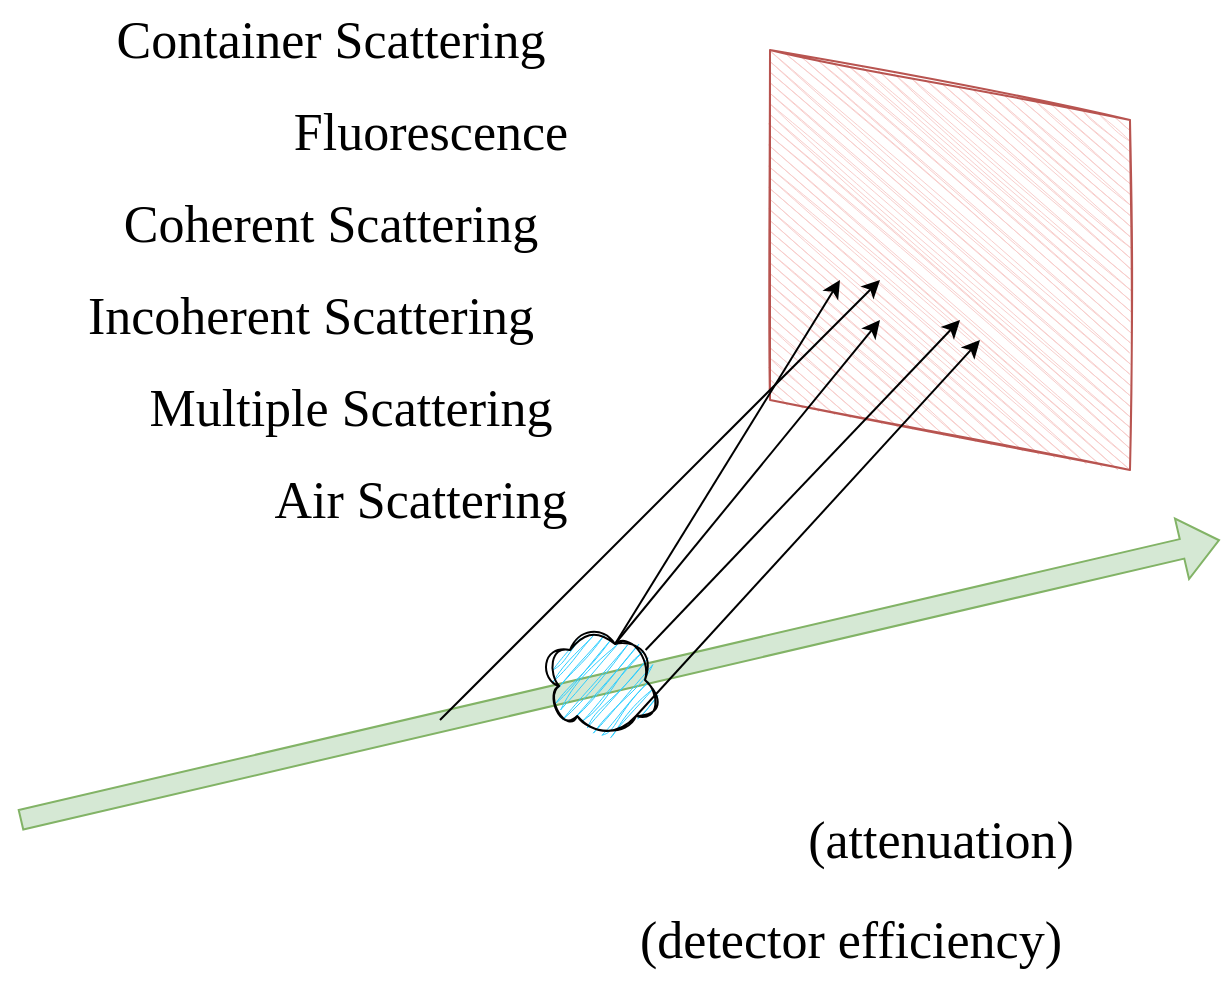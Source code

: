 <mxfile version="20.8.16" type="github">
  <diagram name="Page-1" id="qZn8wsPpPrlKjOJCO_ds">
    <mxGraphModel dx="1194" dy="686" grid="1" gridSize="10" guides="1" tooltips="1" connect="1" arrows="1" fold="1" page="1" pageScale="1" pageWidth="850" pageHeight="1100" math="0" shadow="0">
      <root>
        <mxCell id="0" />
        <mxCell id="1" parent="0" />
        <mxCell id="GHXti5v1SjIi2ltKqpml-1" value="" style="shape=flexArrow;endArrow=classic;html=1;rounded=0;strokeColor=#82b366;fillColor=#d5e8d4;shadow=0;" edge="1" parent="1">
          <mxGeometry width="50" height="50" relative="1" as="geometry">
            <mxPoint x="100" y="410" as="sourcePoint" />
            <mxPoint x="700" y="270" as="targetPoint" />
          </mxGeometry>
        </mxCell>
        <mxCell id="GHXti5v1SjIi2ltKqpml-3" value="" style="ellipse;shape=cloud;whiteSpace=wrap;html=1;sketch=1;curveFitting=1;jiggle=2;fillColor=#2ECEFF;" vertex="1" parent="1">
          <mxGeometry x="360" y="310" width="60" height="60" as="geometry" />
        </mxCell>
        <mxCell id="GHXti5v1SjIi2ltKqpml-5" value="" style="shape=parallelogram;perimeter=parallelogramPerimeter;whiteSpace=wrap;html=1;fixedSize=1;sketch=1;fillColor=#f8cecc;rotation=90;size=35;strokeColor=#b85450;" vertex="1" parent="1">
          <mxGeometry x="460" y="40" width="210" height="180" as="geometry" />
        </mxCell>
        <mxCell id="GHXti5v1SjIi2ltKqpml-7" value="" style="endArrow=classic;html=1;rounded=0;shadow=0;sketch=0;strokeColor=default;fillColor=none;exitX=0.625;exitY=0.2;exitDx=0;exitDy=0;exitPerimeter=0;" edge="1" parent="1" source="GHXti5v1SjIi2ltKqpml-3">
          <mxGeometry width="50" height="50" relative="1" as="geometry">
            <mxPoint x="510" y="440" as="sourcePoint" />
            <mxPoint x="530" y="160" as="targetPoint" />
          </mxGeometry>
        </mxCell>
        <mxCell id="GHXti5v1SjIi2ltKqpml-8" value="" style="endArrow=classic;html=1;rounded=0;shadow=0;sketch=0;strokeColor=default;fillColor=none;exitX=0.625;exitY=0.2;exitDx=0;exitDy=0;exitPerimeter=0;" edge="1" parent="1" source="GHXti5v1SjIi2ltKqpml-3">
          <mxGeometry width="50" height="50" relative="1" as="geometry">
            <mxPoint x="400" y="380" as="sourcePoint" />
            <mxPoint x="510" y="140" as="targetPoint" />
          </mxGeometry>
        </mxCell>
        <mxCell id="GHXti5v1SjIi2ltKqpml-9" value="Container Scattering" style="text;html=1;align=center;verticalAlign=middle;resizable=0;points=[];autosize=1;strokeColor=none;fillColor=none;fontSize=26;fontFamily=Verdana;" vertex="1" parent="1">
          <mxGeometry x="110" width="290" height="40" as="geometry" />
        </mxCell>
        <mxCell id="GHXti5v1SjIi2ltKqpml-10" value="Fluorescence" style="text;html=1;align=center;verticalAlign=middle;resizable=0;points=[];autosize=1;strokeColor=none;fillColor=none;fontSize=26;fontFamily=Verdana;" vertex="1" parent="1">
          <mxGeometry x="210" y="46" width="190" height="40" as="geometry" />
        </mxCell>
        <mxCell id="GHXti5v1SjIi2ltKqpml-11" value="Coherent Scattering" style="text;html=1;align=center;verticalAlign=middle;resizable=0;points=[];autosize=1;strokeColor=none;fillColor=none;fontSize=26;fontFamily=Verdana;" vertex="1" parent="1">
          <mxGeometry x="110" y="92" width="290" height="40" as="geometry" />
        </mxCell>
        <mxCell id="GHXti5v1SjIi2ltKqpml-12" value="Incoherent Scattering" style="text;html=1;align=center;verticalAlign=middle;resizable=0;points=[];autosize=1;strokeColor=none;fillColor=none;fontSize=26;fontFamily=Verdana;" vertex="1" parent="1">
          <mxGeometry x="90" y="138" width="310" height="40" as="geometry" />
        </mxCell>
        <mxCell id="GHXti5v1SjIi2ltKqpml-13" value="Multiple Scattering" style="text;html=1;align=center;verticalAlign=middle;resizable=0;points=[];autosize=1;strokeColor=none;fillColor=none;fontSize=26;fontFamily=Verdana;" vertex="1" parent="1">
          <mxGeometry x="130" y="184" width="270" height="40" as="geometry" />
        </mxCell>
        <mxCell id="GHXti5v1SjIi2ltKqpml-14" value="Air Scattering" style="text;html=1;align=center;verticalAlign=middle;resizable=0;points=[];autosize=1;strokeColor=none;fillColor=none;fontSize=26;fontFamily=Verdana;" vertex="1" parent="1">
          <mxGeometry x="200" y="230" width="200" height="40" as="geometry" />
        </mxCell>
        <mxCell id="GHXti5v1SjIi2ltKqpml-15" value="(attenuation)" style="text;html=1;align=center;verticalAlign=middle;resizable=0;points=[];autosize=1;strokeColor=none;fillColor=none;fontSize=26;fontFamily=Verdana;" vertex="1" parent="1">
          <mxGeometry x="460" y="400" width="200" height="40" as="geometry" />
        </mxCell>
        <mxCell id="GHXti5v1SjIi2ltKqpml-16" value="(detector efficiency)" style="text;html=1;align=center;verticalAlign=middle;resizable=0;points=[];autosize=1;strokeColor=none;fillColor=none;fontSize=26;fontFamily=Verdana;" vertex="1" parent="1">
          <mxGeometry x="370" y="450" width="290" height="40" as="geometry" />
        </mxCell>
        <mxCell id="GHXti5v1SjIi2ltKqpml-17" value="" style="endArrow=classic;html=1;rounded=0;shadow=0;sketch=0;strokeColor=default;fillColor=none;exitX=0.88;exitY=0.25;exitDx=0;exitDy=0;exitPerimeter=0;" edge="1" parent="1" source="GHXti5v1SjIi2ltKqpml-3">
          <mxGeometry width="50" height="50" relative="1" as="geometry">
            <mxPoint x="407.5" y="332" as="sourcePoint" />
            <mxPoint x="570" y="160" as="targetPoint" />
          </mxGeometry>
        </mxCell>
        <mxCell id="GHXti5v1SjIi2ltKqpml-18" value="" style="endArrow=classic;html=1;rounded=0;shadow=0;sketch=0;strokeColor=default;fillColor=none;exitX=0.8;exitY=0.8;exitDx=0;exitDy=0;exitPerimeter=0;" edge="1" parent="1" source="GHXti5v1SjIi2ltKqpml-3">
          <mxGeometry width="50" height="50" relative="1" as="geometry">
            <mxPoint x="421.213" y="328.787" as="sourcePoint" />
            <mxPoint x="580" y="170" as="targetPoint" />
          </mxGeometry>
        </mxCell>
        <mxCell id="GHXti5v1SjIi2ltKqpml-19" value="" style="endArrow=classic;html=1;rounded=0;shadow=0;sketch=0;strokeColor=default;fillColor=none;" edge="1" parent="1">
          <mxGeometry width="50" height="50" relative="1" as="geometry">
            <mxPoint x="310" y="360" as="sourcePoint" />
            <mxPoint x="530" y="140" as="targetPoint" />
          </mxGeometry>
        </mxCell>
      </root>
    </mxGraphModel>
  </diagram>
</mxfile>
